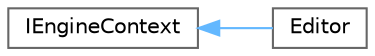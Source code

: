 digraph "Иерархия классов. Графический вид."
{
 // LATEX_PDF_SIZE
  bgcolor="transparent";
  edge [fontname=Helvetica,fontsize=10,labelfontname=Helvetica,labelfontsize=10];
  node [fontname=Helvetica,fontsize=10,shape=box,height=0.2,width=0.4];
  rankdir="LR";
  Node0 [id="Node000000",label="IEngineContext",height=0.2,width=0.4,color="grey40", fillcolor="white", style="filled",URL="$class_i_engine_context.html",tooltip=" "];
  Node0 -> Node1 [id="edge5_Node000000_Node000001",dir="back",color="steelblue1",style="solid",tooltip=" "];
  Node1 [id="Node000001",label="Editor",height=0.2,width=0.4,color="grey40", fillcolor="white", style="filled",URL="$class_editor.html",tooltip=" "];
}
